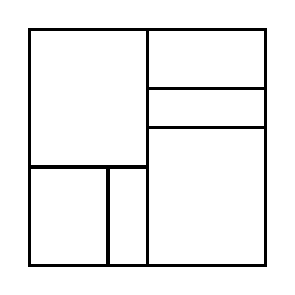 \begin{tikzpicture}[very thick, scale=.5]
    \draw (0,5/2) rectangle (3,6);
    \draw (0,0) rectangle (2,5/2);
    \draw (2,0) rectangle (3,5/2);
    \draw (3,9/2) rectangle (6,6);
    \draw (3,7/2) rectangle (6,9/2);
    \draw (3,0) rectangle (6,7/2);
\end{tikzpicture}

